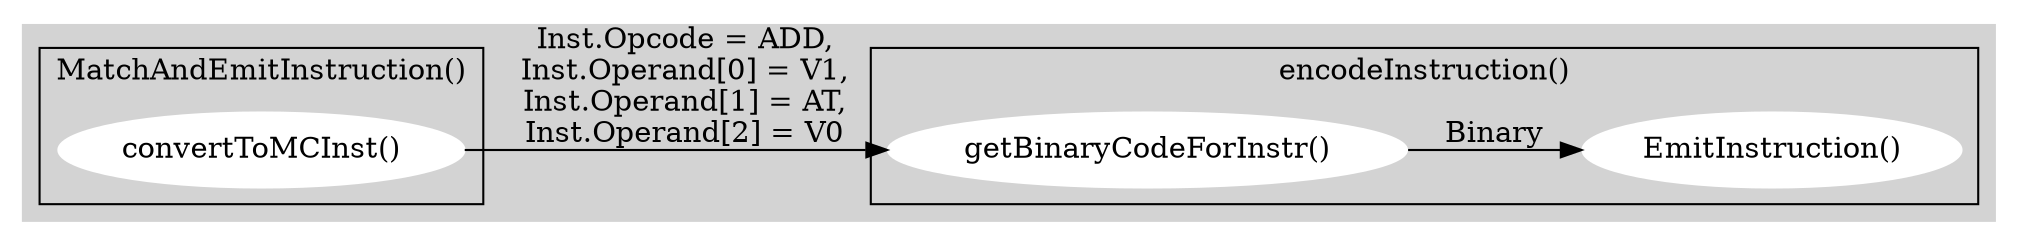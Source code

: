 // Free usage license, author: Chung-Shu Chen 陳鍾樞
// dot -Tpng asmDfdEx3.gv -oasmDfdEx3.png

digraph G {
  rankdir=LR;
  subgraph cluster_2 {
    style=filled;
//    label = "Data flow in and between MatchAndEmitInstruction() and encodeInstruction(), for instance: add $v1, $v0, $at";
    subgraph clusterA {
      label = "MatchAndEmitInstruction()";
      node [style=filled,color=white]; convertToMCInst [label="convertToMCInst()"];
    }
    subgraph clusterB {
      label = "encodeInstruction()";
      node [style=filled,color=white]; getBinaryCodeForInstr [label="getBinaryCodeForInstr()"];
      node [style=filled,color=white]; EmitInstruction [label="EmitInstruction()"];
      getBinaryCodeForInstr -> EmitInstruction [ label = "Binary" ];
    }
    convertToMCInst -> getBinaryCodeForInstr [ label = "Inst.Opcode = ADD,\nInst.Operand[0] = V1,\nInst.Operand[1] = AT,\nInst.Operand[2] = V0" ];
    color=lightgrey
  }
}
